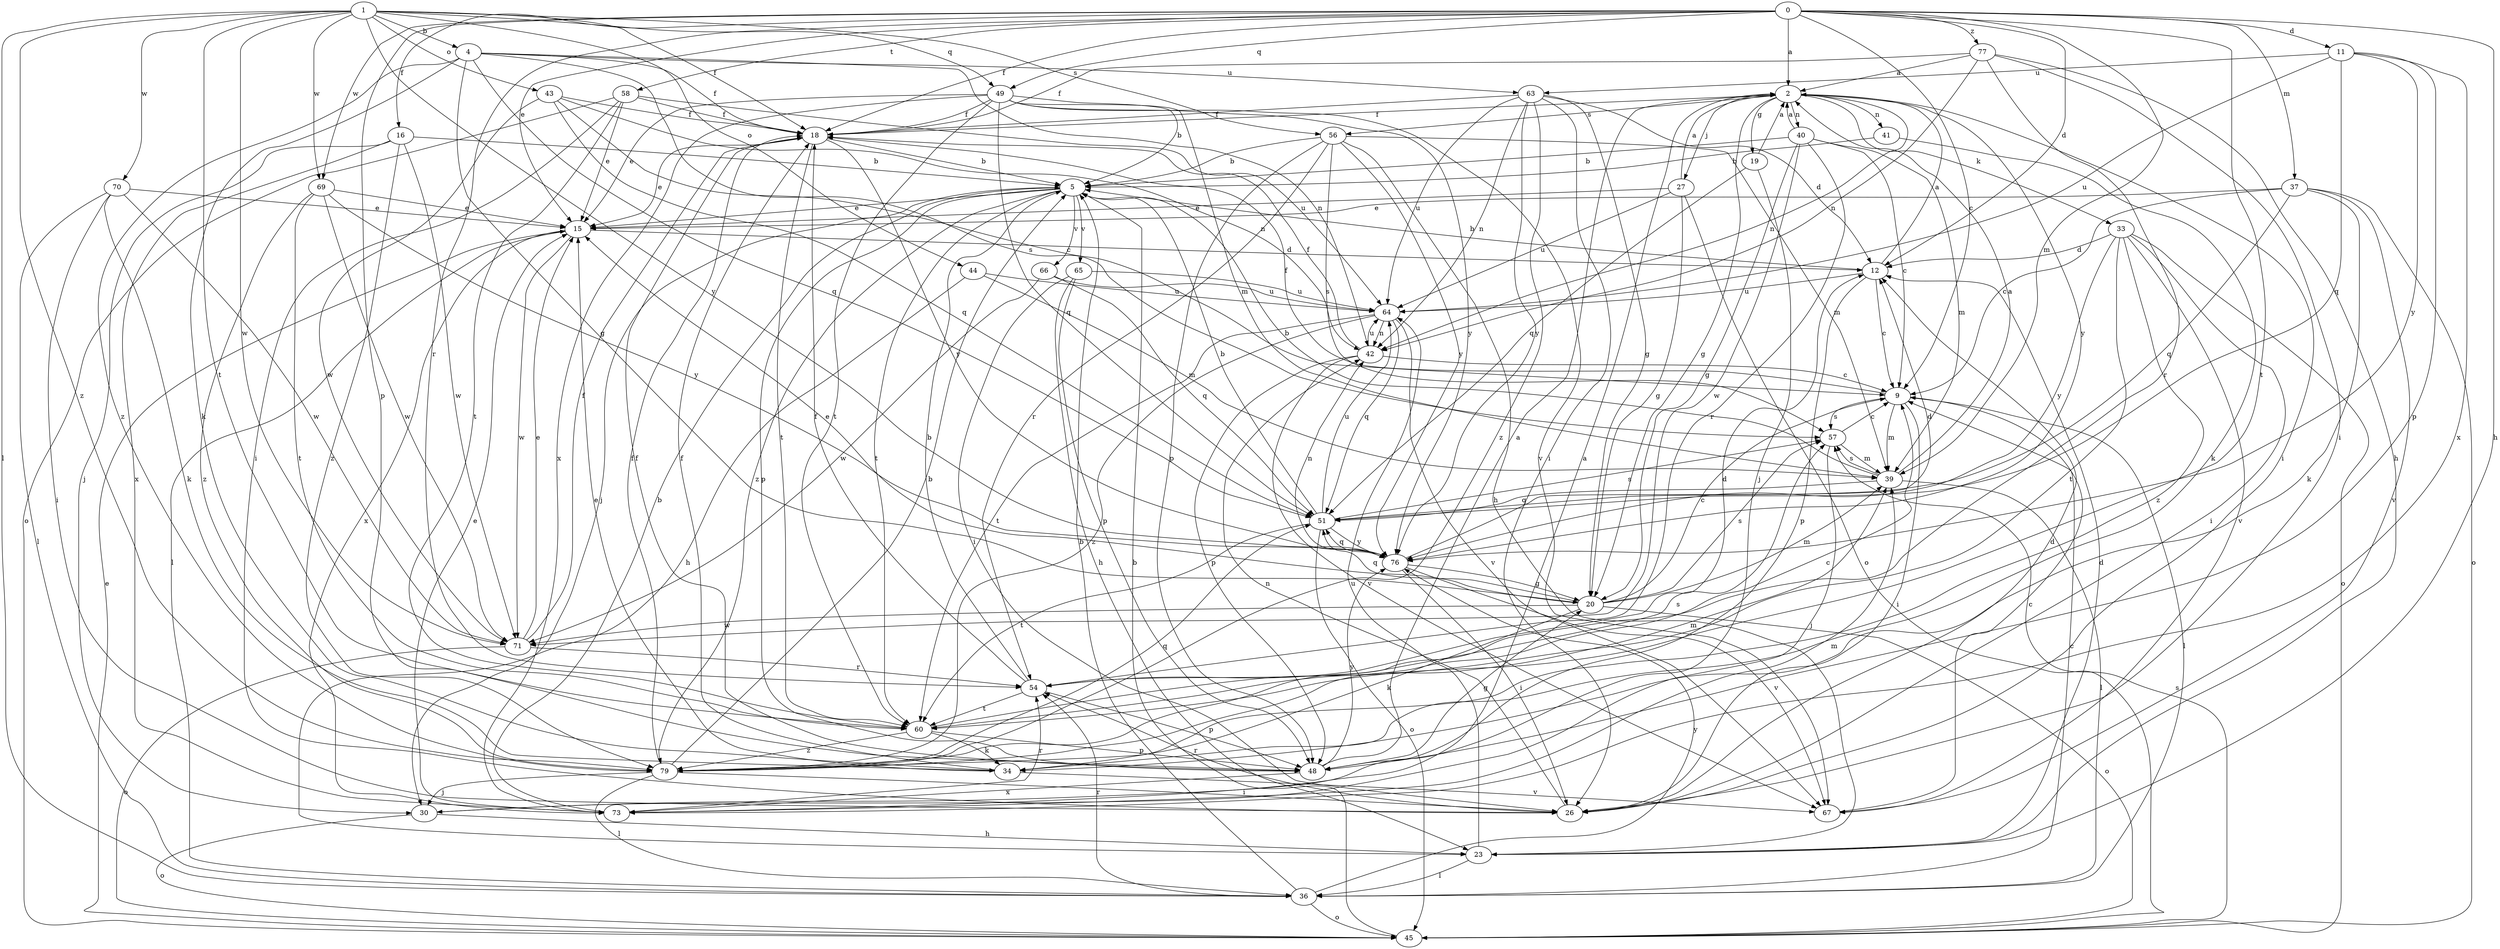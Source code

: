 strict digraph  {
0;
1;
2;
4;
5;
9;
11;
12;
15;
16;
18;
19;
20;
23;
26;
27;
30;
33;
34;
36;
37;
39;
40;
41;
42;
43;
44;
45;
48;
49;
51;
54;
56;
57;
58;
60;
63;
64;
65;
66;
67;
69;
70;
71;
73;
76;
77;
79;
0 -> 2  [label=a];
0 -> 9  [label=c];
0 -> 11  [label=d];
0 -> 12  [label=d];
0 -> 15  [label=e];
0 -> 16  [label=f];
0 -> 18  [label=f];
0 -> 23  [label=h];
0 -> 37  [label=m];
0 -> 39  [label=m];
0 -> 48  [label=p];
0 -> 49  [label=q];
0 -> 54  [label=r];
0 -> 58  [label=t];
0 -> 60  [label=t];
0 -> 69  [label=w];
0 -> 77  [label=z];
1 -> 4  [label=b];
1 -> 18  [label=f];
1 -> 36  [label=l];
1 -> 43  [label=o];
1 -> 44  [label=o];
1 -> 49  [label=q];
1 -> 56  [label=s];
1 -> 60  [label=t];
1 -> 69  [label=w];
1 -> 70  [label=w];
1 -> 71  [label=w];
1 -> 76  [label=y];
1 -> 79  [label=z];
2 -> 18  [label=f];
2 -> 19  [label=g];
2 -> 20  [label=g];
2 -> 26  [label=i];
2 -> 27  [label=j];
2 -> 33  [label=k];
2 -> 40  [label=n];
2 -> 41  [label=n];
2 -> 42  [label=n];
2 -> 56  [label=s];
2 -> 76  [label=y];
4 -> 18  [label=f];
4 -> 20  [label=g];
4 -> 34  [label=k];
4 -> 42  [label=n];
4 -> 51  [label=q];
4 -> 57  [label=s];
4 -> 63  [label=u];
4 -> 79  [label=z];
5 -> 15  [label=e];
5 -> 30  [label=j];
5 -> 48  [label=p];
5 -> 60  [label=t];
5 -> 65  [label=v];
5 -> 66  [label=v];
5 -> 79  [label=z];
9 -> 18  [label=f];
9 -> 26  [label=i];
9 -> 36  [label=l];
9 -> 39  [label=m];
9 -> 57  [label=s];
11 -> 48  [label=p];
11 -> 51  [label=q];
11 -> 63  [label=u];
11 -> 64  [label=u];
11 -> 73  [label=x];
11 -> 76  [label=y];
12 -> 2  [label=a];
12 -> 5  [label=b];
12 -> 9  [label=c];
12 -> 48  [label=p];
12 -> 64  [label=u];
15 -> 12  [label=d];
15 -> 36  [label=l];
15 -> 71  [label=w];
15 -> 73  [label=x];
16 -> 5  [label=b];
16 -> 30  [label=j];
16 -> 71  [label=w];
16 -> 73  [label=x];
16 -> 79  [label=z];
18 -> 5  [label=b];
18 -> 15  [label=e];
18 -> 60  [label=t];
18 -> 76  [label=y];
19 -> 2  [label=a];
19 -> 30  [label=j];
19 -> 51  [label=q];
20 -> 9  [label=c];
20 -> 15  [label=e];
20 -> 34  [label=k];
20 -> 39  [label=m];
20 -> 45  [label=o];
20 -> 51  [label=q];
20 -> 57  [label=s];
20 -> 71  [label=w];
23 -> 12  [label=d];
23 -> 36  [label=l];
23 -> 64  [label=u];
26 -> 12  [label=d];
26 -> 42  [label=n];
26 -> 54  [label=r];
27 -> 2  [label=a];
27 -> 15  [label=e];
27 -> 20  [label=g];
27 -> 45  [label=o];
27 -> 64  [label=u];
30 -> 23  [label=h];
30 -> 45  [label=o];
33 -> 12  [label=d];
33 -> 26  [label=i];
33 -> 45  [label=o];
33 -> 60  [label=t];
33 -> 67  [label=v];
33 -> 76  [label=y];
33 -> 79  [label=z];
34 -> 15  [label=e];
34 -> 18  [label=f];
34 -> 67  [label=v];
36 -> 5  [label=b];
36 -> 9  [label=c];
36 -> 45  [label=o];
36 -> 54  [label=r];
36 -> 76  [label=y];
37 -> 9  [label=c];
37 -> 15  [label=e];
37 -> 34  [label=k];
37 -> 45  [label=o];
37 -> 51  [label=q];
37 -> 67  [label=v];
39 -> 2  [label=a];
39 -> 5  [label=b];
39 -> 36  [label=l];
39 -> 51  [label=q];
39 -> 57  [label=s];
40 -> 2  [label=a];
40 -> 5  [label=b];
40 -> 9  [label=c];
40 -> 20  [label=g];
40 -> 39  [label=m];
40 -> 54  [label=r];
40 -> 71  [label=w];
41 -> 5  [label=b];
41 -> 34  [label=k];
42 -> 9  [label=c];
42 -> 18  [label=f];
42 -> 48  [label=p];
42 -> 64  [label=u];
42 -> 67  [label=v];
43 -> 9  [label=c];
43 -> 18  [label=f];
43 -> 42  [label=n];
43 -> 51  [label=q];
43 -> 71  [label=w];
44 -> 23  [label=h];
44 -> 39  [label=m];
44 -> 64  [label=u];
45 -> 5  [label=b];
45 -> 15  [label=e];
45 -> 57  [label=s];
48 -> 2  [label=a];
48 -> 18  [label=f];
48 -> 20  [label=g];
48 -> 73  [label=x];
48 -> 76  [label=y];
49 -> 5  [label=b];
49 -> 15  [label=e];
49 -> 18  [label=f];
49 -> 39  [label=m];
49 -> 51  [label=q];
49 -> 60  [label=t];
49 -> 67  [label=v];
49 -> 73  [label=x];
49 -> 76  [label=y];
51 -> 5  [label=b];
51 -> 45  [label=o];
51 -> 57  [label=s];
51 -> 60  [label=t];
51 -> 64  [label=u];
51 -> 76  [label=y];
54 -> 5  [label=b];
54 -> 12  [label=d];
54 -> 18  [label=f];
54 -> 48  [label=p];
54 -> 60  [label=t];
56 -> 5  [label=b];
56 -> 23  [label=h];
56 -> 39  [label=m];
56 -> 48  [label=p];
56 -> 54  [label=r];
56 -> 57  [label=s];
56 -> 76  [label=y];
57 -> 9  [label=c];
57 -> 30  [label=j];
57 -> 39  [label=m];
58 -> 15  [label=e];
58 -> 18  [label=f];
58 -> 26  [label=i];
58 -> 45  [label=o];
58 -> 60  [label=t];
58 -> 64  [label=u];
60 -> 9  [label=c];
60 -> 34  [label=k];
60 -> 48  [label=p];
60 -> 79  [label=z];
63 -> 12  [label=d];
63 -> 18  [label=f];
63 -> 20  [label=g];
63 -> 26  [label=i];
63 -> 42  [label=n];
63 -> 64  [label=u];
63 -> 76  [label=y];
63 -> 79  [label=z];
64 -> 42  [label=n];
64 -> 51  [label=q];
64 -> 60  [label=t];
64 -> 67  [label=v];
64 -> 79  [label=z];
65 -> 23  [label=h];
65 -> 26  [label=i];
65 -> 48  [label=p];
65 -> 64  [label=u];
66 -> 51  [label=q];
66 -> 64  [label=u];
66 -> 71  [label=w];
67 -> 9  [label=c];
69 -> 15  [label=e];
69 -> 60  [label=t];
69 -> 71  [label=w];
69 -> 76  [label=y];
69 -> 79  [label=z];
70 -> 15  [label=e];
70 -> 26  [label=i];
70 -> 34  [label=k];
70 -> 36  [label=l];
70 -> 71  [label=w];
71 -> 15  [label=e];
71 -> 18  [label=f];
71 -> 45  [label=o];
71 -> 54  [label=r];
73 -> 2  [label=a];
73 -> 5  [label=b];
73 -> 15  [label=e];
73 -> 39  [label=m];
73 -> 54  [label=r];
76 -> 12  [label=d];
76 -> 20  [label=g];
76 -> 26  [label=i];
76 -> 42  [label=n];
76 -> 51  [label=q];
76 -> 67  [label=v];
77 -> 2  [label=a];
77 -> 18  [label=f];
77 -> 23  [label=h];
77 -> 26  [label=i];
77 -> 42  [label=n];
77 -> 54  [label=r];
79 -> 5  [label=b];
79 -> 18  [label=f];
79 -> 26  [label=i];
79 -> 30  [label=j];
79 -> 36  [label=l];
79 -> 39  [label=m];
79 -> 51  [label=q];
79 -> 57  [label=s];
}
